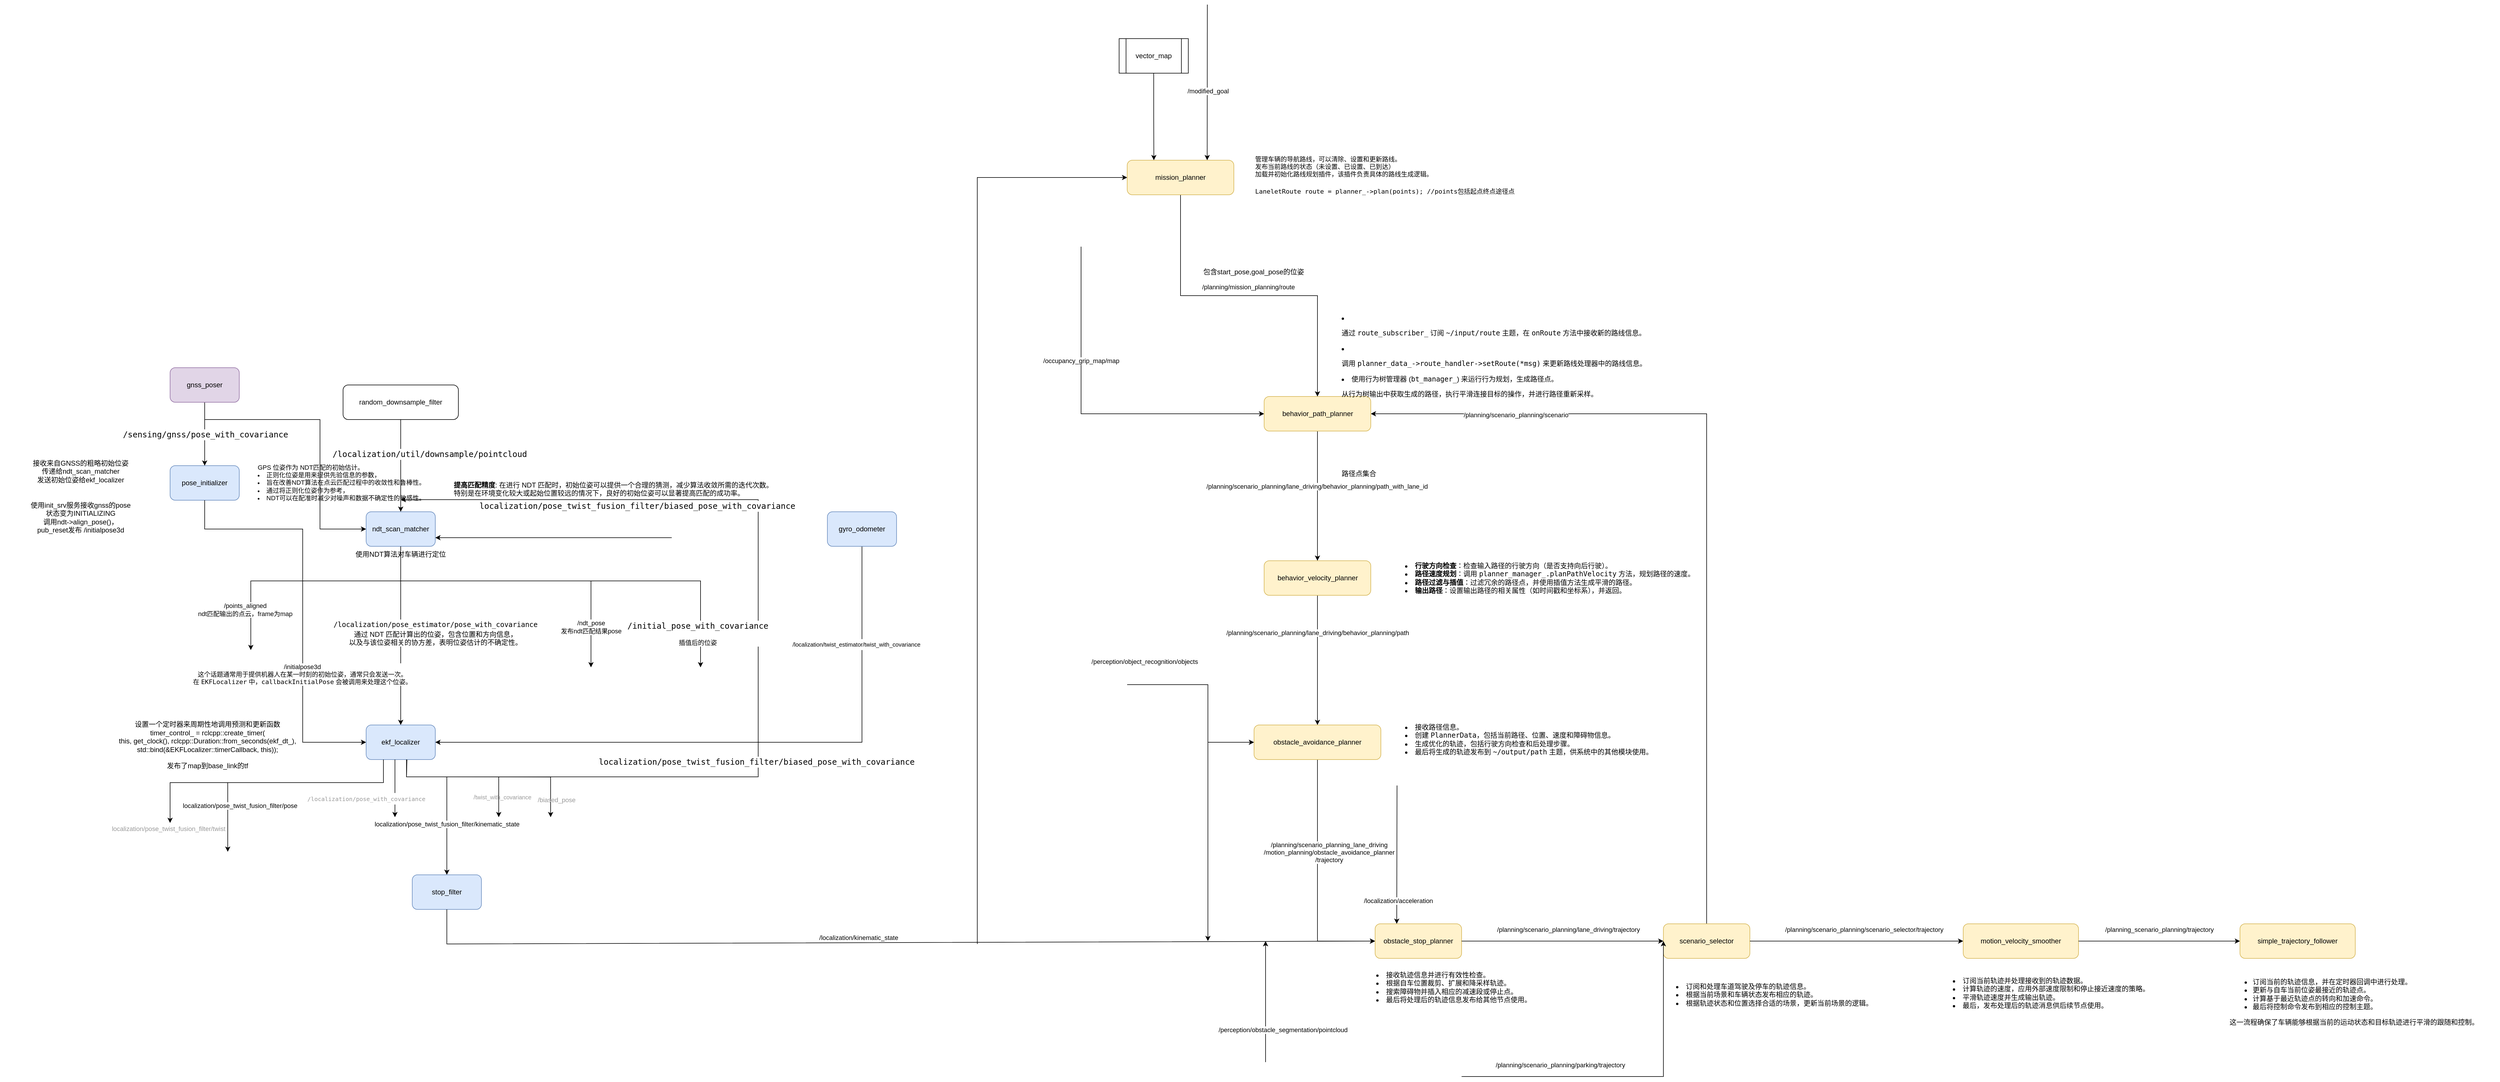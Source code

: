 <mxfile version="24.8.3">
  <diagram name="Page-1" id="jYja321TO4npNnZUXKt9">
    <mxGraphModel dx="1513" dy="1983" grid="1" gridSize="10" guides="1" tooltips="1" connect="1" arrows="1" fold="1" page="1" pageScale="1" pageWidth="850" pageHeight="1100" math="0" shadow="0">
      <root>
        <mxCell id="0" />
        <mxCell id="1" parent="0" />
        <mxCell id="ixGaKLChyozuG7cod_pc-1" value="pose_initializer" style="rounded=1;whiteSpace=wrap;html=1;fillColor=#dae8fc;strokeColor=#6c8ebf;" parent="1" vertex="1">
          <mxGeometry x="360" y="380" width="120" height="60" as="geometry" />
        </mxCell>
        <mxCell id="ixGaKLChyozuG7cod_pc-2" value="接收来自GNSS的粗略初始位姿&lt;div&gt;传递给ndt_scan_matcher&lt;/div&gt;&lt;div&gt;发送初始位姿给ekf_localizer&lt;/div&gt;" style="text;html=1;align=center;verticalAlign=middle;whiteSpace=wrap;rounded=0;" parent="1" vertex="1">
          <mxGeometry x="110" y="347.5" width="190" height="85" as="geometry" />
        </mxCell>
        <mxCell id="ixGaKLChyozuG7cod_pc-3" value="" style="endArrow=classic;html=1;rounded=0;entryX=0.5;entryY=0;entryDx=0;entryDy=0;exitX=0.5;exitY=1;exitDx=0;exitDy=0;" parent="1" source="ixGaKLChyozuG7cod_pc-6" target="ixGaKLChyozuG7cod_pc-1" edge="1">
          <mxGeometry width="50" height="50" relative="1" as="geometry">
            <mxPoint x="420" y="280" as="sourcePoint" />
            <mxPoint x="460" y="460" as="targetPoint" />
          </mxGeometry>
        </mxCell>
        <mxCell id="ixGaKLChyozuG7cod_pc-4" value="/" style="edgeLabel;html=1;align=center;verticalAlign=middle;resizable=0;points=[];" parent="ixGaKLChyozuG7cod_pc-3" vertex="1" connectable="0">
          <mxGeometry x="0.011" y="2" relative="1" as="geometry">
            <mxPoint as="offset" />
          </mxGeometry>
        </mxCell>
        <mxCell id="ixGaKLChyozuG7cod_pc-5" value="&lt;div style=&quot;color: rgb(204, 204, 204); font-family: &amp;quot;Droid Sans Mono&amp;quot;, &amp;quot;monospace&amp;quot;, monospace; font-weight: normal; font-size: 14px; line-height: 19px; white-space: pre;&quot;&gt;&lt;div&gt;&lt;font color=&quot;#000000&quot;&gt;&lt;span style=&quot;background-color: rgb(255, 255, 255);&quot;&gt;/sensing/gnss/pose_with_covariance&lt;/span&gt;&lt;/font&gt;&lt;/div&gt;&lt;/div&gt;" style="edgeLabel;html=1;align=center;verticalAlign=middle;resizable=0;points=[];" parent="ixGaKLChyozuG7cod_pc-3" vertex="1" connectable="0">
          <mxGeometry x="0.011" y="1" relative="1" as="geometry">
            <mxPoint as="offset" />
          </mxGeometry>
        </mxCell>
        <mxCell id="ixGaKLChyozuG7cod_pc-6" value="gnss_poser" style="rounded=1;whiteSpace=wrap;html=1;fillColor=#e1d5e7;strokeColor=#9673a6;" parent="1" vertex="1">
          <mxGeometry x="360" y="210" width="120" height="60" as="geometry" />
        </mxCell>
        <mxCell id="ixGaKLChyozuG7cod_pc-26" style="edgeStyle=orthogonalEdgeStyle;rounded=0;orthogonalLoop=1;jettySize=auto;html=1;exitX=0.5;exitY=1;exitDx=0;exitDy=0;" parent="1" edge="1">
          <mxGeometry relative="1" as="geometry">
            <mxPoint x="1090" y="730" as="targetPoint" />
            <Array as="points">
              <mxPoint x="1090" y="640" />
              <mxPoint x="1090" y="640" />
            </Array>
            <mxPoint x="1090" y="580" as="sourcePoint" />
          </mxGeometry>
        </mxCell>
        <mxCell id="ixGaKLChyozuG7cod_pc-27" value="&lt;div&gt;/ndt_pose&lt;/div&gt;发布ndt匹配结果pose" style="edgeLabel;html=1;align=center;verticalAlign=middle;resizable=0;points=[];fontFamily=Helvetica;fontSize=11;fontColor=default;labelBackgroundColor=default;fillColor=none;gradientColor=none;" parent="ixGaKLChyozuG7cod_pc-26" vertex="1" connectable="0">
          <mxGeometry x="0.278" y="2" relative="1" as="geometry">
            <mxPoint x="-2" y="-16" as="offset" />
          </mxGeometry>
        </mxCell>
        <mxCell id="ixGaKLChyozuG7cod_pc-28" style="edgeStyle=orthogonalEdgeStyle;rounded=0;orthogonalLoop=1;jettySize=auto;html=1;exitX=0.5;exitY=1;exitDx=0;exitDy=0;entryX=0.5;entryY=0;entryDx=0;entryDy=0;" parent="1" source="ixGaKLChyozuG7cod_pc-8" target="qSpFAjaBa0g86qrWprOc-3" edge="1">
          <mxGeometry relative="1" as="geometry">
            <mxPoint x="1080" y="680" as="targetPoint" />
            <Array as="points">
              <mxPoint x="760" y="610" />
              <mxPoint x="760" y="610" />
            </Array>
          </mxGeometry>
        </mxCell>
        <mxCell id="ixGaKLChyozuG7cod_pc-29" value="&lt;div style=&quot;color: rgb(204, 204, 204); font-family: &amp;quot;Droid Sans Mono&amp;quot;, &amp;quot;monospace&amp;quot;, monospace; font-weight: normal; line-height: 19px; white-space: pre; font-size: 12px;&quot;&gt;&lt;div&gt;&lt;font style=&quot;font-size: 12px;&quot; color=&quot;#000000&quot;&gt;/localization/pose_estimator/pose_with_covariance&lt;/font&gt;&lt;/div&gt;&lt;/div&gt;&lt;div style=&quot;font-size: 12px;&quot;&gt;&lt;font style=&quot;font-size: 12px;&quot;&gt;通过 NDT 匹配计算出的位姿，包含位置和方向信息，&lt;/font&gt;&lt;/div&gt;&lt;div style=&quot;font-size: 12px;&quot;&gt;&lt;font style=&quot;font-size: 12px;&quot;&gt;以及与该位姿相关的协方差，表明位姿估计的不确定性。&lt;/font&gt;&lt;/div&gt;" style="edgeLabel;html=1;align=center;verticalAlign=middle;resizable=0;points=[];" parent="ixGaKLChyozuG7cod_pc-28" vertex="1" connectable="0">
          <mxGeometry x="0.595" y="2" relative="1" as="geometry">
            <mxPoint x="58" y="-97" as="offset" />
          </mxGeometry>
        </mxCell>
        <mxCell id="ixGaKLChyozuG7cod_pc-8" value="ndt_scan_matcher" style="rounded=1;whiteSpace=wrap;html=1;fillColor=#dae8fc;strokeColor=#6c8ebf;" parent="1" vertex="1">
          <mxGeometry x="700" y="460" width="120" height="60" as="geometry" />
        </mxCell>
        <mxCell id="ixGaKLChyozuG7cod_pc-11" value="&lt;div&gt;使用init_srv服务接收gnss的pose&lt;/div&gt;&lt;div&gt;状态变为INITIALIZING&lt;/div&gt;&lt;div&gt;调用ndt-&amp;gt;align_pose()，&lt;/div&gt;&lt;div&gt;pub_reset发布 /initialpose3d&lt;/div&gt;" style="text;html=1;align=center;verticalAlign=middle;whiteSpace=wrap;rounded=0;" parent="1" vertex="1">
          <mxGeometry x="65" y="420" width="280" height="100" as="geometry" />
        </mxCell>
        <mxCell id="ixGaKLChyozuG7cod_pc-16" value="" style="endArrow=classic;html=1;rounded=0;" parent="1" edge="1">
          <mxGeometry width="50" height="50" relative="1" as="geometry">
            <mxPoint x="770" y="920" as="sourcePoint" />
            <mxPoint x="760" y="439" as="targetPoint" />
            <Array as="points">
              <mxPoint x="1380" y="920" />
              <mxPoint x="1380" y="439" />
            </Array>
          </mxGeometry>
        </mxCell>
        <mxCell id="ixGaKLChyozuG7cod_pc-17" value="&lt;div style=&quot;font-family: &amp;quot;Droid Sans Mono&amp;quot;, &amp;quot;monospace&amp;quot;, monospace; font-weight: normal; font-size: 14px; line-height: 19px; white-space: pre;&quot;&gt;&lt;div&gt;localization/pose_twist_fusion_filter/biased_pose_with_covariance&lt;/div&gt;&lt;/div&gt;" style="edgeLabel;html=1;align=center;verticalAlign=middle;resizable=0;points=[];" parent="ixGaKLChyozuG7cod_pc-16" vertex="1" connectable="0">
          <mxGeometry x="-0.325" y="3" relative="1" as="geometry">
            <mxPoint x="29" y="-23" as="offset" />
          </mxGeometry>
        </mxCell>
        <mxCell id="ixGaKLChyozuG7cod_pc-19" value="" style="edgeStyle=orthogonalEdgeStyle;rounded=0;orthogonalLoop=1;jettySize=auto;html=1;" parent="1" source="ixGaKLChyozuG7cod_pc-18" target="ixGaKLChyozuG7cod_pc-8" edge="1">
          <mxGeometry relative="1" as="geometry" />
        </mxCell>
        <mxCell id="ixGaKLChyozuG7cod_pc-20" value="&lt;div style=&quot;color: rgb(204, 204, 204); font-family: &amp;quot;Droid Sans Mono&amp;quot;, &amp;quot;monospace&amp;quot;, monospace; font-weight: normal; font-size: 14px; line-height: 19px; white-space: pre;&quot;&gt;&lt;div&gt;&lt;font color=&quot;#000000&quot;&gt;/localization/util/downsample/pointcloud&lt;/font&gt;&lt;/div&gt;&lt;/div&gt;" style="edgeLabel;html=1;align=center;verticalAlign=middle;resizable=0;points=[];" parent="ixGaKLChyozuG7cod_pc-19" vertex="1" connectable="0">
          <mxGeometry x="-0.015" y="2" relative="1" as="geometry">
            <mxPoint x="48" y="-19" as="offset" />
          </mxGeometry>
        </mxCell>
        <mxCell id="ixGaKLChyozuG7cod_pc-18" value="&lt;div&gt;random_downsample_filter&lt;/div&gt;" style="rounded=1;whiteSpace=wrap;html=1;" parent="1" vertex="1">
          <mxGeometry x="660" y="240" width="200" height="60" as="geometry" />
        </mxCell>
        <mxCell id="ixGaKLChyozuG7cod_pc-21" value="" style="endArrow=classic;html=1;rounded=0;entryX=1;entryY=0.75;entryDx=0;entryDy=0;" parent="1" target="ixGaKLChyozuG7cod_pc-8" edge="1">
          <mxGeometry width="50" height="50" relative="1" as="geometry">
            <mxPoint x="1230" y="505" as="sourcePoint" />
            <mxPoint x="970" y="490" as="targetPoint" />
            <Array as="points">
              <mxPoint x="1030" y="505" />
            </Array>
          </mxGeometry>
        </mxCell>
        <mxCell id="ixGaKLChyozuG7cod_pc-24" value="" style="endArrow=classic;html=1;rounded=0;exitX=0.5;exitY=1;exitDx=0;exitDy=0;" parent="1" source="ixGaKLChyozuG7cod_pc-8" edge="1">
          <mxGeometry width="50" height="50" relative="1" as="geometry">
            <mxPoint x="760" y="550" as="sourcePoint" />
            <mxPoint x="500" y="700" as="targetPoint" />
            <Array as="points">
              <mxPoint x="760" y="580" />
              <mxPoint x="500" y="580" />
            </Array>
          </mxGeometry>
        </mxCell>
        <mxCell id="ixGaKLChyozuG7cod_pc-25" value="&lt;div&gt;/points_aligned&lt;/div&gt;ndt匹配输出的点云，frame为map" style="edgeLabel;html=1;align=center;verticalAlign=middle;resizable=0;points=[];" parent="ixGaKLChyozuG7cod_pc-24" vertex="1" connectable="0">
          <mxGeometry x="-0.034" y="2" relative="1" as="geometry">
            <mxPoint x="-118" y="48" as="offset" />
          </mxGeometry>
        </mxCell>
        <mxCell id="ixGaKLChyozuG7cod_pc-33" style="edgeStyle=orthogonalEdgeStyle;rounded=0;orthogonalLoop=1;jettySize=auto;html=1;exitX=0.5;exitY=1;exitDx=0;exitDy=0;" parent="1" edge="1">
          <mxGeometry relative="1" as="geometry">
            <mxPoint x="1280" y="730" as="targetPoint" />
            <mxPoint x="760" y="550" as="sourcePoint" />
            <Array as="points">
              <mxPoint x="760" y="580" />
              <mxPoint x="1280" y="580" />
              <mxPoint x="1280" y="720" />
            </Array>
          </mxGeometry>
        </mxCell>
        <mxCell id="ixGaKLChyozuG7cod_pc-34" value="&lt;div style=&quot;color: rgb(204, 204, 204); font-family: &amp;quot;Droid Sans Mono&amp;quot;, &amp;quot;monospace&amp;quot;, monospace; font-weight: normal; font-size: 14px; line-height: 19px; white-space: pre;&quot;&gt;&lt;div&gt;&lt;font color=&quot;#000000&quot;&gt;/initial_pose_with_covariance&lt;/font&gt;&lt;/div&gt;&lt;/div&gt;&lt;div&gt;&lt;br&gt;&lt;/div&gt;&lt;div&gt;插值后的位姿&lt;br&gt;&lt;/div&gt;" style="edgeLabel;html=1;align=center;verticalAlign=middle;resizable=0;points=[];" parent="ixGaKLChyozuG7cod_pc-33" vertex="1" connectable="0">
          <mxGeometry x="0.595" y="2" relative="1" as="geometry">
            <mxPoint x="-7" y="82" as="offset" />
          </mxGeometry>
        </mxCell>
        <mxCell id="qSpFAjaBa0g86qrWprOc-3" value="ekf_localizer" style="rounded=1;whiteSpace=wrap;html=1;fillColor=#dae8fc;strokeColor=#6c8ebf;" parent="1" vertex="1">
          <mxGeometry x="700" y="830" width="120" height="60" as="geometry" />
        </mxCell>
        <mxCell id="qSpFAjaBa0g86qrWprOc-4" value="" style="endArrow=classic;html=1;rounded=0;exitX=0.5;exitY=1;exitDx=0;exitDy=0;entryX=0;entryY=0.5;entryDx=0;entryDy=0;" parent="1" source="ixGaKLChyozuG7cod_pc-1" target="qSpFAjaBa0g86qrWprOc-3" edge="1">
          <mxGeometry width="50" height="50" relative="1" as="geometry">
            <mxPoint x="880" y="630" as="sourcePoint" />
            <mxPoint x="930" y="580" as="targetPoint" />
            <Array as="points">
              <mxPoint x="420" y="490" />
              <mxPoint x="590" y="490" />
              <mxPoint x="590" y="860" />
            </Array>
          </mxGeometry>
        </mxCell>
        <mxCell id="qSpFAjaBa0g86qrWprOc-5" value="&lt;div&gt;/initialpose3d&lt;/div&gt;&lt;div&gt;这个话题通常用于提供机器人在某一时刻的初始位姿，通常只会发送一次。&lt;/div&gt;&lt;div&gt;在 &lt;code&gt;EKFLocalizer&lt;/code&gt; 中，&lt;code&gt;callbackInitialPose&lt;/code&gt; 会被调用来处理这个位姿。&lt;/div&gt;" style="edgeLabel;html=1;align=center;verticalAlign=middle;resizable=0;points=[];" parent="qSpFAjaBa0g86qrWprOc-4" vertex="1" connectable="0">
          <mxGeometry x="0.349" y="-1" relative="1" as="geometry">
            <mxPoint as="offset" />
          </mxGeometry>
        </mxCell>
        <mxCell id="qSpFAjaBa0g86qrWprOc-8" value="" style="endArrow=classic;html=1;rounded=0;entryX=1;entryY=0.5;entryDx=0;entryDy=0;exitX=0.5;exitY=1;exitDx=0;exitDy=0;" parent="1" source="qSpFAjaBa0g86qrWprOc-10" target="qSpFAjaBa0g86qrWprOc-3" edge="1">
          <mxGeometry width="50" height="50" relative="1" as="geometry">
            <mxPoint x="1110" y="860" as="sourcePoint" />
            <mxPoint x="1120" y="720" as="targetPoint" />
            <Array as="points">
              <mxPoint x="1560" y="860" />
            </Array>
          </mxGeometry>
        </mxCell>
        <mxCell id="qSpFAjaBa0g86qrWprOc-9" value="&lt;div style=&quot;color: rgb(204, 204, 204); font-weight: normal; font-size: 10px; line-height: 19px; white-space: pre;&quot;&gt;&lt;div style=&quot;font-size: 10px;&quot;&gt;&lt;font color=&quot;#000000&quot; face=&quot;Helvetica&quot; style=&quot;font-size: 10px;&quot;&gt;&lt;span style=&quot;background-color: rgb(255, 255, 255); font-size: 10px;&quot;&gt;/localization/twist_estimator/twist_with_covariance&lt;/span&gt;&lt;/font&gt;&lt;/div&gt;&lt;/div&gt;" style="edgeLabel;html=1;align=center;verticalAlign=middle;resizable=0;points=[];fontSize=10;" parent="qSpFAjaBa0g86qrWprOc-8" vertex="1" connectable="0">
          <mxGeometry x="-0.224" y="1" relative="1" as="geometry">
            <mxPoint x="69" y="-171" as="offset" />
          </mxGeometry>
        </mxCell>
        <mxCell id="qSpFAjaBa0g86qrWprOc-10" value="gyro_odometer" style="rounded=1;whiteSpace=wrap;html=1;fillColor=#dae8fc;strokeColor=#6c8ebf;" parent="1" vertex="1">
          <mxGeometry x="1500" y="460" width="120" height="60" as="geometry" />
        </mxCell>
        <mxCell id="qSpFAjaBa0g86qrWprOc-12" value="&lt;div&gt;设置一个定时器来周期性地调用预测和更新函数&lt;/div&gt;&lt;div&gt;timer_control_ = rclcpp::&lt;span class=&quot;hljs-built_in&quot;&gt;create_timer&lt;/span&gt;(&lt;/div&gt;    &lt;span class=&quot;hljs-keyword&quot;&gt;this&lt;/span&gt;, &lt;span class=&quot;hljs-built_in&quot;&gt;get_clock&lt;/span&gt;(), rclcpp::Duration::&lt;span class=&quot;hljs-built_in&quot;&gt;from_seconds&lt;/span&gt;(ekf_dt_),&lt;br&gt;&lt;div&gt;    std::&lt;span class=&quot;hljs-built_in&quot;&gt;bind&lt;/span&gt;(&amp;amp;EKFLocalizer::timerCallback, &lt;span class=&quot;hljs-keyword&quot;&gt;this&lt;/span&gt;));&lt;/div&gt;&lt;div&gt;&lt;br&gt;&lt;/div&gt;&lt;div&gt;发布了map到base_link的tf&lt;br&gt;&lt;/div&gt;" style="text;html=1;align=center;verticalAlign=middle;whiteSpace=wrap;rounded=0;" parent="1" vertex="1">
          <mxGeometry x="180" y="760" width="490" height="210" as="geometry" />
        </mxCell>
        <mxCell id="qSpFAjaBa0g86qrWprOc-13" value="" style="endArrow=classic;html=1;rounded=0;exitX=0.25;exitY=1;exitDx=0;exitDy=0;" parent="1" source="qSpFAjaBa0g86qrWprOc-3" edge="1">
          <mxGeometry width="50" height="50" relative="1" as="geometry">
            <mxPoint x="650" y="890" as="sourcePoint" />
            <mxPoint x="460" y="1050" as="targetPoint" />
            <Array as="points">
              <mxPoint x="730" y="930" />
              <mxPoint x="650" y="930" />
              <mxPoint x="460" y="930" />
            </Array>
          </mxGeometry>
        </mxCell>
        <mxCell id="qSpFAjaBa0g86qrWprOc-14" value="localization/pose_twist_fusion_filter/pose" style="edgeLabel;html=1;align=center;verticalAlign=middle;resizable=0;points=[];" parent="qSpFAjaBa0g86qrWprOc-13" vertex="1" connectable="0">
          <mxGeometry x="0.096" y="2" relative="1" as="geometry">
            <mxPoint x="-54" y="38" as="offset" />
          </mxGeometry>
        </mxCell>
        <mxCell id="qSpFAjaBa0g86qrWprOc-15" value="" style="endArrow=classic;html=1;rounded=0;exitX=0.25;exitY=1;exitDx=0;exitDy=0;" parent="1" edge="1">
          <mxGeometry width="50" height="50" relative="1" as="geometry">
            <mxPoint x="750" y="890" as="sourcePoint" />
            <mxPoint x="750" y="990" as="targetPoint" />
          </mxGeometry>
        </mxCell>
        <mxCell id="qSpFAjaBa0g86qrWprOc-16" value="&lt;div style=&quot;font-family: &amp;quot;Droid Sans Mono&amp;quot;, &amp;quot;monospace&amp;quot;, monospace; font-weight: normal; line-height: 19px; white-space: pre; font-size: 13px;&quot;&gt;&lt;div&gt;&lt;font color=&quot;#999999&quot; style=&quot;font-size: 10px;&quot;&gt;/localization/pose_with_covariance&lt;/font&gt;&lt;/div&gt;&lt;/div&gt;" style="edgeLabel;html=1;align=center;verticalAlign=middle;resizable=0;points=[];" parent="qSpFAjaBa0g86qrWprOc-15" vertex="1" connectable="0">
          <mxGeometry x="0.096" y="2" relative="1" as="geometry">
            <mxPoint x="-52" y="12" as="offset" />
          </mxGeometry>
        </mxCell>
        <mxCell id="qSpFAjaBa0g86qrWprOc-17" value="" style="endArrow=classic;html=1;rounded=0;exitX=0.59;exitY=1.004;exitDx=0;exitDy=0;exitPerimeter=0;entryX=0.5;entryY=0;entryDx=0;entryDy=0;" parent="1" source="qSpFAjaBa0g86qrWprOc-3" target="qSpFAjaBa0g86qrWprOc-32" edge="1">
          <mxGeometry width="50" height="50" relative="1" as="geometry">
            <mxPoint x="770" y="890" as="sourcePoint" />
            <mxPoint x="840" y="1050" as="targetPoint" />
            <Array as="points">
              <mxPoint x="770" y="920" />
              <mxPoint x="840" y="920" />
            </Array>
          </mxGeometry>
        </mxCell>
        <mxCell id="qSpFAjaBa0g86qrWprOc-18" value="localization/pose_twist_fusion_filter/kinematic_state" style="edgeLabel;html=1;align=center;verticalAlign=middle;resizable=0;points=[];" parent="qSpFAjaBa0g86qrWprOc-17" vertex="1" connectable="0">
          <mxGeometry x="0.096" y="2" relative="1" as="geometry">
            <mxPoint x="-2" y="34" as="offset" />
          </mxGeometry>
        </mxCell>
        <mxCell id="qSpFAjaBa0g86qrWprOc-19" value="" style="endArrow=classic;html=1;rounded=0;exitX=0.25;exitY=1;exitDx=0;exitDy=0;" parent="1" source="qSpFAjaBa0g86qrWprOc-3" edge="1">
          <mxGeometry width="50" height="50" relative="1" as="geometry">
            <mxPoint x="630" y="890" as="sourcePoint" />
            <mxPoint x="360" y="1000" as="targetPoint" />
            <Array as="points">
              <mxPoint x="730" y="930" />
              <mxPoint x="630" y="930" />
              <mxPoint x="550" y="930" />
              <mxPoint x="360" y="930" />
            </Array>
          </mxGeometry>
        </mxCell>
        <mxCell id="qSpFAjaBa0g86qrWprOc-20" value="&lt;font color=&quot;#999999&quot;&gt;localization/pose_twist_fusion_filter/twist&lt;/font&gt;" style="edgeLabel;html=1;align=center;verticalAlign=middle;resizable=0;points=[];" parent="qSpFAjaBa0g86qrWprOc-19" vertex="1" connectable="0">
          <mxGeometry x="0.096" y="2" relative="1" as="geometry">
            <mxPoint x="-150" y="78" as="offset" />
          </mxGeometry>
        </mxCell>
        <mxCell id="qSpFAjaBa0g86qrWprOc-21" value="" style="endArrow=classic;html=1;rounded=0;exitX=0.585;exitY=0.999;exitDx=0;exitDy=0;exitPerimeter=0;" parent="1" source="qSpFAjaBa0g86qrWprOc-3" edge="1">
          <mxGeometry width="50" height="50" relative="1" as="geometry">
            <mxPoint x="770" y="890" as="sourcePoint" />
            <mxPoint x="930" y="990" as="targetPoint" />
            <Array as="points">
              <mxPoint x="770" y="920" />
              <mxPoint x="930" y="920" />
            </Array>
          </mxGeometry>
        </mxCell>
        <mxCell id="qSpFAjaBa0g86qrWprOc-22" value="&lt;font color=&quot;#999999&quot;&gt;/&lt;font style=&quot;white-space: pre;&quot; size=&quot;1&quot;&gt;&lt;span style=&quot;&quot;&gt;twist_with_covariance&lt;/span&gt;&lt;/font&gt;&lt;/font&gt;" style="edgeLabel;html=1;align=center;verticalAlign=middle;resizable=0;points=[];labelBackgroundColor=none;" parent="qSpFAjaBa0g86qrWprOc-21" vertex="1" connectable="0">
          <mxGeometry x="0.435" y="1" relative="1" as="geometry">
            <mxPoint x="9" y="36" as="offset" />
          </mxGeometry>
        </mxCell>
        <mxCell id="qSpFAjaBa0g86qrWprOc-25" value="" style="endArrow=classic;html=1;rounded=0;exitX=0.585;exitY=1.002;exitDx=0;exitDy=0;exitPerimeter=0;" parent="1" source="qSpFAjaBa0g86qrWprOc-3" edge="1">
          <mxGeometry width="50" height="50" relative="1" as="geometry">
            <mxPoint x="770.8" y="886.72" as="sourcePoint" />
            <mxPoint x="1020" y="990" as="targetPoint" />
            <Array as="points">
              <mxPoint x="770" y="920" />
              <mxPoint x="1020" y="920.2" />
            </Array>
          </mxGeometry>
        </mxCell>
        <mxCell id="qSpFAjaBa0g86qrWprOc-26" value="&lt;font&gt;/biased_pose&lt;/font&gt;" style="edgeLabel;html=1;align=center;verticalAlign=middle;resizable=0;points=[];labelBackgroundColor=none;fontColor=#999999;" parent="qSpFAjaBa0g86qrWprOc-25" vertex="1" connectable="0">
          <mxGeometry x="0.435" y="1" relative="1" as="geometry">
            <mxPoint x="39" y="41" as="offset" />
          </mxGeometry>
        </mxCell>
        <mxCell id="qSpFAjaBa0g86qrWprOc-30" value="&lt;div style=&quot;font-family: &amp;quot;Droid Sans Mono&amp;quot;, &amp;quot;monospace&amp;quot;, monospace; font-weight: normal; font-size: 14px; line-height: 19px; white-space: pre;&quot;&gt;&lt;div&gt;localization/pose_twist_fusion_filter/biased_pose_with_covariance&lt;/div&gt;&lt;/div&gt;" style="edgeLabel;html=1;align=center;verticalAlign=middle;resizable=0;points=[];" parent="1" vertex="1" connectable="0">
          <mxGeometry x="1170.005" y="450" as="geometry" />
        </mxCell>
        <mxCell id="qSpFAjaBa0g86qrWprOc-32" value="stop_filter" style="rounded=1;whiteSpace=wrap;html=1;fillColor=#dae8fc;strokeColor=#6c8ebf;" parent="1" vertex="1">
          <mxGeometry x="780" y="1090" width="120" height="60" as="geometry" />
        </mxCell>
        <mxCell id="qSpFAjaBa0g86qrWprOc-33" value="" style="endArrow=classic;html=1;rounded=0;exitX=0.5;exitY=1;exitDx=0;exitDy=0;entryX=0;entryY=0.5;entryDx=0;entryDy=0;" parent="1" source="qSpFAjaBa0g86qrWprOc-32" target="qSpFAjaBa0g86qrWprOc-35" edge="1">
          <mxGeometry width="50" height="50" relative="1" as="geometry">
            <mxPoint x="1000" y="1180" as="sourcePoint" />
            <mxPoint x="840" y="1260" as="targetPoint" />
            <Array as="points">
              <mxPoint x="840" y="1210" />
            </Array>
          </mxGeometry>
        </mxCell>
        <mxCell id="qSpFAjaBa0g86qrWprOc-34" value="/localization/kinematic_state" style="edgeLabel;html=1;align=center;verticalAlign=middle;resizable=0;points=[];" parent="qSpFAjaBa0g86qrWprOc-33" vertex="1" connectable="0">
          <mxGeometry x="-0.291" y="1" relative="1" as="geometry">
            <mxPoint x="182" y="-9" as="offset" />
          </mxGeometry>
        </mxCell>
        <mxCell id="qSpFAjaBa0g86qrWprOc-35" value="obstacle_stop_planner" style="rounded=1;whiteSpace=wrap;html=1;fillColor=#fff2cc;strokeColor=#d6b656;" parent="1" vertex="1">
          <mxGeometry x="2450" y="1175" width="150" height="60" as="geometry" />
        </mxCell>
        <mxCell id="qSpFAjaBa0g86qrWprOc-36" value="" style="endArrow=classic;html=1;rounded=0;exitX=1;exitY=0.5;exitDx=0;exitDy=0;entryX=0;entryY=0.5;entryDx=0;entryDy=0;" parent="1" source="qSpFAjaBa0g86qrWprOc-35" target="qSpFAjaBa0g86qrWprOc-50" edge="1">
          <mxGeometry width="50" height="50" relative="1" as="geometry">
            <mxPoint x="2260" y="1105" as="sourcePoint" />
            <mxPoint x="2880" y="1205" as="targetPoint" />
          </mxGeometry>
        </mxCell>
        <mxCell id="qSpFAjaBa0g86qrWprOc-37" value="/planning/scenario_planning/lane_driving/trajectory" style="edgeLabel;html=1;align=center;verticalAlign=middle;resizable=0;points=[];" parent="qSpFAjaBa0g86qrWprOc-36" vertex="1" connectable="0">
          <mxGeometry x="-0.076" relative="1" as="geometry">
            <mxPoint x="23" y="-20" as="offset" />
          </mxGeometry>
        </mxCell>
        <mxCell id="qSpFAjaBa0g86qrWprOc-41" value="" style="endArrow=classic;html=1;rounded=0;" parent="1" edge="1">
          <mxGeometry width="50" height="50" relative="1" as="geometry">
            <mxPoint x="2160" y="855" as="sourcePoint" />
            <mxPoint x="2160" y="1205" as="targetPoint" />
            <Array as="points">
              <mxPoint x="2160" y="1205" />
            </Array>
          </mxGeometry>
        </mxCell>
        <mxCell id="qSpFAjaBa0g86qrWprOc-43" value="" style="endArrow=classic;html=1;rounded=0;entryX=0;entryY=0.5;entryDx=0;entryDy=0;exitX=0.5;exitY=1;exitDx=0;exitDy=0;" parent="1" source="qSpFAjaBa0g86qrWprOc-61" target="qSpFAjaBa0g86qrWprOc-35" edge="1">
          <mxGeometry width="50" height="50" relative="1" as="geometry">
            <mxPoint x="2350" y="935" as="sourcePoint" />
            <mxPoint x="2310" y="1055" as="targetPoint" />
            <Array as="points">
              <mxPoint x="2350" y="1205" />
            </Array>
          </mxGeometry>
        </mxCell>
        <mxCell id="qSpFAjaBa0g86qrWprOc-44" value="&lt;div&gt;/planning/scenario_planning_lane_driving&lt;/div&gt;&lt;div&gt;/motion_planning/obstacle_avoidance_planner&lt;/div&gt;&lt;div&gt;/trajectory&lt;/div&gt;" style="edgeLabel;html=1;align=center;verticalAlign=middle;resizable=0;points=[];" parent="qSpFAjaBa0g86qrWprOc-43" vertex="1" connectable="0">
          <mxGeometry x="-0.529" y="1" relative="1" as="geometry">
            <mxPoint x="19" y="63" as="offset" />
          </mxGeometry>
        </mxCell>
        <mxCell id="qSpFAjaBa0g86qrWprOc-45" value="" style="endArrow=classic;html=1;rounded=0;entryX=0.25;entryY=0;entryDx=0;entryDy=0;" parent="1" target="qSpFAjaBa0g86qrWprOc-35" edge="1">
          <mxGeometry width="50" height="50" relative="1" as="geometry">
            <mxPoint x="2488" y="935" as="sourcePoint" />
            <mxPoint x="2410" y="875" as="targetPoint" />
          </mxGeometry>
        </mxCell>
        <mxCell id="qSpFAjaBa0g86qrWprOc-46" value="/localization/acceleration" style="edgeLabel;html=1;align=center;verticalAlign=middle;resizable=0;points=[];" parent="qSpFAjaBa0g86qrWprOc-45" vertex="1" connectable="0">
          <mxGeometry x="-0.51" y="2" relative="1" as="geometry">
            <mxPoint y="141" as="offset" />
          </mxGeometry>
        </mxCell>
        <mxCell id="qSpFAjaBa0g86qrWprOc-78" style="edgeStyle=orthogonalEdgeStyle;rounded=0;orthogonalLoop=1;jettySize=auto;html=1;exitX=0.5;exitY=0;exitDx=0;exitDy=0;entryX=1;entryY=0.5;entryDx=0;entryDy=0;" parent="1" source="qSpFAjaBa0g86qrWprOc-50" target="qSpFAjaBa0g86qrWprOc-71" edge="1">
          <mxGeometry relative="1" as="geometry">
            <mxPoint x="2990" y="300" as="targetPoint" />
          </mxGeometry>
        </mxCell>
        <mxCell id="qSpFAjaBa0g86qrWprOc-79" value="/planning/scenario_planning/scenario" style="edgeLabel;html=1;align=center;verticalAlign=middle;resizable=0;points=[];" parent="qSpFAjaBa0g86qrWprOc-78" vertex="1" connectable="0">
          <mxGeometry x="0.657" y="2" relative="1" as="geometry">
            <mxPoint as="offset" />
          </mxGeometry>
        </mxCell>
        <mxCell id="qSpFAjaBa0g86qrWprOc-50" value="scenario_selector" style="rounded=1;whiteSpace=wrap;html=1;fillColor=#fff2cc;strokeColor=#d6b656;" parent="1" vertex="1">
          <mxGeometry x="2950" y="1175" width="150" height="60" as="geometry" />
        </mxCell>
        <mxCell id="qSpFAjaBa0g86qrWprOc-51" value="" style="endArrow=classic;html=1;rounded=0;exitX=1;exitY=0.5;exitDx=0;exitDy=0;entryX=0;entryY=0.5;entryDx=0;entryDy=0;" parent="1" source="qSpFAjaBa0g86qrWprOc-50" target="qSpFAjaBa0g86qrWprOc-52" edge="1">
          <mxGeometry width="50" height="50" relative="1" as="geometry">
            <mxPoint x="2870" y="1195" as="sourcePoint" />
            <mxPoint x="3360" y="1205" as="targetPoint" />
          </mxGeometry>
        </mxCell>
        <mxCell id="qSpFAjaBa0g86qrWprOc-53" value="/planning/scenario_planning/scenario_selector/trajectory" style="edgeLabel;html=1;align=center;verticalAlign=middle;resizable=0;points=[];" parent="qSpFAjaBa0g86qrWprOc-51" vertex="1" connectable="0">
          <mxGeometry x="0.069" y="1" relative="1" as="geometry">
            <mxPoint y="-19" as="offset" />
          </mxGeometry>
        </mxCell>
        <mxCell id="qSpFAjaBa0g86qrWprOc-52" value="motion_velocity_smoother" style="rounded=1;whiteSpace=wrap;html=1;fillColor=#fff2cc;strokeColor=#d6b656;" parent="1" vertex="1">
          <mxGeometry x="3470" y="1175" width="200" height="60" as="geometry" />
        </mxCell>
        <mxCell id="qSpFAjaBa0g86qrWprOc-54" value="" style="endArrow=classic;html=1;rounded=0;exitX=1;exitY=0.5;exitDx=0;exitDy=0;entryX=0;entryY=0.5;entryDx=0;entryDy=0;" parent="1" source="qSpFAjaBa0g86qrWprOc-52" target="qSpFAjaBa0g86qrWprOc-55" edge="1">
          <mxGeometry width="50" height="50" relative="1" as="geometry">
            <mxPoint x="3480" y="1125" as="sourcePoint" />
            <mxPoint x="3830" y="1205" as="targetPoint" />
          </mxGeometry>
        </mxCell>
        <mxCell id="qSpFAjaBa0g86qrWprOc-56" value="/planning_scenario_planning/trajectory" style="edgeLabel;html=1;align=center;verticalAlign=middle;resizable=0;points=[];" parent="qSpFAjaBa0g86qrWprOc-54" vertex="1" connectable="0">
          <mxGeometry x="0.158" relative="1" as="geometry">
            <mxPoint x="-22" y="-20" as="offset" />
          </mxGeometry>
        </mxCell>
        <mxCell id="qSpFAjaBa0g86qrWprOc-55" value="simple_trajectory_follower" style="rounded=1;whiteSpace=wrap;html=1;fillColor=#fff2cc;strokeColor=#d6b656;" parent="1" vertex="1">
          <mxGeometry x="3950" y="1175" width="200" height="60" as="geometry" />
        </mxCell>
        <mxCell id="qSpFAjaBa0g86qrWprOc-60" value="&lt;div&gt;使用NDT算法对车辆进行定位&lt;/div&gt;" style="text;whiteSpace=wrap;html=1;align=center;" parent="1" vertex="1">
          <mxGeometry x="640" y="520" width="240" height="20" as="geometry" />
        </mxCell>
        <mxCell id="qSpFAjaBa0g86qrWprOc-61" value="obstacle_avoidance_planner" style="rounded=1;whiteSpace=wrap;html=1;fillColor=#fff2cc;strokeColor=#d6b656;" parent="1" vertex="1">
          <mxGeometry x="2240" y="830" width="220" height="60" as="geometry" />
        </mxCell>
        <mxCell id="qSpFAjaBa0g86qrWprOc-62" value="" style="endArrow=classic;html=1;rounded=0;entryX=0;entryY=0.5;entryDx=0;entryDy=0;" parent="1" target="qSpFAjaBa0g86qrWprOc-61" edge="1">
          <mxGeometry width="50" height="50" relative="1" as="geometry">
            <mxPoint x="2020" y="760" as="sourcePoint" />
            <mxPoint x="2250" y="1045" as="targetPoint" />
            <Array as="points">
              <mxPoint x="2160" y="760" />
              <mxPoint x="2160" y="860" />
            </Array>
          </mxGeometry>
        </mxCell>
        <mxCell id="qSpFAjaBa0g86qrWprOc-64" value="" style="endArrow=classic;html=1;rounded=0;" parent="1" edge="1">
          <mxGeometry width="50" height="50" relative="1" as="geometry">
            <mxPoint x="2260" y="1415" as="sourcePoint" />
            <mxPoint x="2260" y="1205" as="targetPoint" />
          </mxGeometry>
        </mxCell>
        <mxCell id="qSpFAjaBa0g86qrWprOc-65" value="/perception/obstacle_segmentation/pointcloud" style="edgeLabel;html=1;align=center;verticalAlign=middle;resizable=0;points=[];" parent="qSpFAjaBa0g86qrWprOc-64" vertex="1" connectable="0">
          <mxGeometry x="-0.463" relative="1" as="geometry">
            <mxPoint x="30" as="offset" />
          </mxGeometry>
        </mxCell>
        <mxCell id="qSpFAjaBa0g86qrWprOc-67" value="/perception/object_recognition/objects" style="edgeLabel;html=1;align=center;verticalAlign=middle;resizable=0;points=[];" parent="1" vertex="1" connectable="0">
          <mxGeometry x="2050" y="720" as="geometry" />
        </mxCell>
        <mxCell id="qSpFAjaBa0g86qrWprOc-69" style="edgeStyle=orthogonalEdgeStyle;rounded=0;orthogonalLoop=1;jettySize=auto;html=1;exitX=0.5;exitY=1;exitDx=0;exitDy=0;" parent="1" source="qSpFAjaBa0g86qrWprOc-68" target="qSpFAjaBa0g86qrWprOc-61" edge="1">
          <mxGeometry relative="1" as="geometry" />
        </mxCell>
        <mxCell id="qSpFAjaBa0g86qrWprOc-70" value="/planning/scenario_planning/lane_driving/behavior_planning/path" style="edgeLabel;html=1;align=center;verticalAlign=middle;resizable=0;points=[];" parent="qSpFAjaBa0g86qrWprOc-69" vertex="1" connectable="0">
          <mxGeometry x="-0.645" y="-1" relative="1" as="geometry">
            <mxPoint x="1" y="25" as="offset" />
          </mxGeometry>
        </mxCell>
        <mxCell id="qSpFAjaBa0g86qrWprOc-68" value="behavior_velocity_planner" style="rounded=1;whiteSpace=wrap;html=1;fillColor=#fff2cc;strokeColor=#d6b656;" parent="1" vertex="1">
          <mxGeometry x="2257.5" y="545" width="185" height="60" as="geometry" />
        </mxCell>
        <mxCell id="qSpFAjaBa0g86qrWprOc-72" style="edgeStyle=orthogonalEdgeStyle;rounded=0;orthogonalLoop=1;jettySize=auto;html=1;exitX=0.5;exitY=1;exitDx=0;exitDy=0;" parent="1" source="qSpFAjaBa0g86qrWprOc-71" target="qSpFAjaBa0g86qrWprOc-68" edge="1">
          <mxGeometry relative="1" as="geometry" />
        </mxCell>
        <mxCell id="qSpFAjaBa0g86qrWprOc-73" value="/planning/scenario_planning/lane_driving/behavior_planning/path_with_lane_id" style="edgeLabel;html=1;align=center;verticalAlign=middle;resizable=0;points=[];" parent="qSpFAjaBa0g86qrWprOc-72" vertex="1" connectable="0">
          <mxGeometry x="-0.146" y="-1" relative="1" as="geometry">
            <mxPoint as="offset" />
          </mxGeometry>
        </mxCell>
        <mxCell id="qSpFAjaBa0g86qrWprOc-71" value="behavior_path_planner" style="rounded=1;whiteSpace=wrap;html=1;fillColor=#fff2cc;strokeColor=#d6b656;fontStyle=0" parent="1" vertex="1">
          <mxGeometry x="2257.5" y="260" width="185" height="60" as="geometry" />
        </mxCell>
        <mxCell id="qSpFAjaBa0g86qrWprOc-75" style="edgeStyle=orthogonalEdgeStyle;rounded=0;orthogonalLoop=1;jettySize=auto;html=1;entryX=0;entryY=0.5;entryDx=0;entryDy=0;" parent="1" target="qSpFAjaBa0g86qrWprOc-71" edge="1">
          <mxGeometry relative="1" as="geometry">
            <mxPoint x="1940" as="sourcePoint" />
            <mxPoint x="2170" y="280" as="targetPoint" />
            <Array as="points">
              <mxPoint x="1940" />
              <mxPoint x="1940" y="290" />
            </Array>
          </mxGeometry>
        </mxCell>
        <mxCell id="qSpFAjaBa0g86qrWprOc-76" value="/occupancy_grip_map/map" style="edgeLabel;html=1;align=center;verticalAlign=middle;resizable=0;points=[];" parent="qSpFAjaBa0g86qrWprOc-75" vertex="1" connectable="0">
          <mxGeometry x="-0.048" relative="1" as="geometry">
            <mxPoint y="-91" as="offset" />
          </mxGeometry>
        </mxCell>
        <mxCell id="qSpFAjaBa0g86qrWprOc-81" style="edgeStyle=orthogonalEdgeStyle;rounded=0;orthogonalLoop=1;jettySize=auto;html=1;exitX=0.5;exitY=1;exitDx=0;exitDy=0;entryX=0.5;entryY=0;entryDx=0;entryDy=0;" parent="1" source="qSpFAjaBa0g86qrWprOc-80" target="qSpFAjaBa0g86qrWprOc-71" edge="1">
          <mxGeometry relative="1" as="geometry" />
        </mxCell>
        <mxCell id="qSpFAjaBa0g86qrWprOc-82" value="/planning/mission_planning/route" style="edgeLabel;html=1;align=center;verticalAlign=middle;resizable=0;points=[];" parent="qSpFAjaBa0g86qrWprOc-81" vertex="1" connectable="0">
          <mxGeometry x="-0.075" relative="1" as="geometry">
            <mxPoint x="21" y="-15" as="offset" />
          </mxGeometry>
        </mxCell>
        <mxCell id="qSpFAjaBa0g86qrWprOc-80" value="mission_planner" style="rounded=1;whiteSpace=wrap;html=1;fillColor=#fff2cc;strokeColor=#d6b656;fontStyle=0" parent="1" vertex="1">
          <mxGeometry x="2020" y="-150" width="185" height="60" as="geometry" />
        </mxCell>
        <mxCell id="qSpFAjaBa0g86qrWprOc-83" value="" style="endArrow=classic;html=1;rounded=0;entryX=0.75;entryY=0;entryDx=0;entryDy=0;" parent="1" target="qSpFAjaBa0g86qrWprOc-80" edge="1">
          <mxGeometry width="50" height="50" relative="1" as="geometry">
            <mxPoint x="2159" y="-420" as="sourcePoint" />
            <mxPoint x="2100" y="-60" as="targetPoint" />
          </mxGeometry>
        </mxCell>
        <mxCell id="qSpFAjaBa0g86qrWprOc-84" value="/modified_goal" style="edgeLabel;html=1;align=center;verticalAlign=middle;resizable=0;points=[];" parent="qSpFAjaBa0g86qrWprOc-83" vertex="1" connectable="0">
          <mxGeometry x="-0.441" y="1" relative="1" as="geometry">
            <mxPoint y="74" as="offset" />
          </mxGeometry>
        </mxCell>
        <mxCell id="qSpFAjaBa0g86qrWprOc-86" style="edgeStyle=orthogonalEdgeStyle;rounded=0;orthogonalLoop=1;jettySize=auto;html=1;exitX=0.5;exitY=1;exitDx=0;exitDy=0;entryX=0.25;entryY=0;entryDx=0;entryDy=0;" parent="1" source="qSpFAjaBa0g86qrWprOc-85" target="qSpFAjaBa0g86qrWprOc-80" edge="1">
          <mxGeometry relative="1" as="geometry" />
        </mxCell>
        <mxCell id="qSpFAjaBa0g86qrWprOc-85" value="vector_map" style="shape=process;whiteSpace=wrap;html=1;backgroundOutline=1;" parent="1" vertex="1">
          <mxGeometry x="2006" y="-361" width="120" height="60" as="geometry" />
        </mxCell>
        <mxCell id="qSpFAjaBa0g86qrWprOc-87" value="&lt;div style=&quot;font-size: 11px;&quot;&gt;&lt;font style=&quot;font-size: 11px;&quot;&gt;管理车辆的导航路线，可以清除、设置和更新路线。&lt;/font&gt;&lt;/div&gt;&lt;div style=&quot;font-size: 11px;&quot;&gt;&lt;font style=&quot;font-size: 11px;&quot;&gt;发布当前路线的状态（未设置、已设置、已到达）&lt;/font&gt;&lt;/div&gt;&lt;div style=&quot;font-size: 11px;&quot;&gt;&lt;font style=&quot;font-size: 11px;&quot;&gt;加载并初始化路线规划插件，该插件负责具体的路线生成逻辑。&lt;/font&gt;&lt;/div&gt;&lt;div style=&quot;font-size: 11px;&quot;&gt;&lt;font style=&quot;font-size: 11px;&quot;&gt;&lt;br&gt;&lt;/font&gt;&lt;/div&gt;&lt;div style=&quot;font-size: 11px;&quot;&gt;&lt;div style=&quot;color: rgb(204, 204, 204); font-family: &amp;quot;Droid Sans Mono&amp;quot;, &amp;quot;monospace&amp;quot;, monospace; font-weight: normal; line-height: 19px; white-space: pre;&quot;&gt;&lt;div&gt;&lt;font style=&quot;font-size: 11px;&quot; color=&quot;#000000&quot;&gt;LaneletRoute route = planner_-&amp;gt;plan(points); //points包括起点终点途径点&lt;/font&gt;&lt;/div&gt;&lt;/div&gt;&lt;/div&gt;" style="text;whiteSpace=wrap;html=1;" parent="1" vertex="1">
          <mxGeometry x="2240" y="-165" width="490" height="90" as="geometry" />
        </mxCell>
        <mxCell id="llkuZcJW62Sf3VIq-Laf-1" value="" style="endArrow=classic;html=1;rounded=0;entryX=0;entryY=0.5;entryDx=0;entryDy=0;" edge="1" parent="1" target="qSpFAjaBa0g86qrWprOc-80">
          <mxGeometry width="50" height="50" relative="1" as="geometry">
            <mxPoint x="1760" y="1210" as="sourcePoint" />
            <mxPoint x="1760" y="-130" as="targetPoint" />
            <Array as="points">
              <mxPoint x="1760" y="-120" />
            </Array>
          </mxGeometry>
        </mxCell>
        <mxCell id="llkuZcJW62Sf3VIq-Laf-2" value="&lt;li&gt;&lt;p&gt;通过 &lt;code&gt;route_subscriber_&lt;/code&gt; 订阅 &lt;code&gt;~/input/route&lt;/code&gt; 主题，在 &lt;code&gt;onRoute&lt;/code&gt; 方法中接收新的路线信息。&lt;/p&gt;&lt;/li&gt;&lt;li&gt;&lt;p&gt;调用 &lt;code&gt;planner_data_-&amp;gt;route_handler-&amp;gt;setRoute(*msg)&lt;/code&gt; 来更新路线处理器中的路线信息。&lt;/p&gt;&lt;/li&gt;&lt;li&gt;使用行为树管理器 (&lt;code&gt;bt_manager_&lt;/code&gt;) 来运行行为规划，生成路径点。&lt;p&gt;从行为树输出中获取生成的路径，执行平滑连接目标的操作，并进行路径重新采样。&lt;/p&gt;&lt;/li&gt;" style="text;whiteSpace=wrap;html=1;" vertex="1" parent="1">
          <mxGeometry x="2390" y="110" width="560" height="130" as="geometry" />
        </mxCell>
        <mxCell id="llkuZcJW62Sf3VIq-Laf-3" value="包含start_pose,goal_pose的位姿" style="text;whiteSpace=wrap;html=1;" vertex="1" parent="1">
          <mxGeometry x="2150" y="30" width="210" height="40" as="geometry" />
        </mxCell>
        <mxCell id="llkuZcJW62Sf3VIq-Laf-4" value="路径点集合" style="text;whiteSpace=wrap;html=1;" vertex="1" parent="1">
          <mxGeometry x="2390" y="380" width="70" height="40" as="geometry" />
        </mxCell>
        <mxCell id="llkuZcJW62Sf3VIq-Laf-5" value="&lt;li&gt;&lt;strong&gt;行驶方向检查&lt;/strong&gt;：检查输入路径的行驶方向（是否支持向后行驶）。&lt;/li&gt;&lt;li&gt;&lt;strong&gt;路径速度规划&lt;/strong&gt;：调用 &lt;code&gt;planner_manager_.planPathVelocity&lt;/code&gt; 方法，规划路径的速度。&lt;/li&gt;&lt;li&gt;&lt;strong&gt;路径过滤与插值&lt;/strong&gt;：过滤冗余的路径点，并使用插值方法生成平滑的路径。&lt;/li&gt;&lt;li&gt;&lt;strong&gt;输出路径&lt;/strong&gt;：设置输出路径的相关属性（如时间戳和坐标系），并返回。&lt;/li&gt;" style="text;whiteSpace=wrap;html=1;" vertex="1" parent="1">
          <mxGeometry x="2500" y="540" width="520" height="90" as="geometry" />
        </mxCell>
        <mxCell id="llkuZcJW62Sf3VIq-Laf-6" value="&lt;li&gt;接收路径信息。&lt;/li&gt;&lt;li&gt;创建 &lt;code&gt;PlannerData&lt;/code&gt;，包括当前路径、位置、速度和障碍物信息。&lt;/li&gt;&lt;li&gt;生成优化的轨迹，包括行驶方向检查和后处理步骤。&lt;/li&gt;&lt;li&gt;最后将生成的轨迹发布到 &lt;code&gt;~/output/path&lt;/code&gt; 主题，供系统中的其他模块使用。&lt;/li&gt;" style="text;whiteSpace=wrap;html=1;" vertex="1" parent="1">
          <mxGeometry x="2500" y="820" width="450" height="90" as="geometry" />
        </mxCell>
        <mxCell id="llkuZcJW62Sf3VIq-Laf-7" value="&lt;li&gt;接收轨迹信息并进行有效性检查。&lt;/li&gt;&lt;li&gt;根据自车位置裁剪、扩展和降采样轨迹。&lt;/li&gt;&lt;li&gt;搜索障碍物并插入相应的减速段或停止点。&lt;/li&gt;&lt;li&gt;最后将处理后的轨迹信息发布给其他节点使用。&lt;/li&gt;" style="text;whiteSpace=wrap;html=1;" vertex="1" parent="1">
          <mxGeometry x="2450" y="1250" width="290" height="90" as="geometry" />
        </mxCell>
        <mxCell id="llkuZcJW62Sf3VIq-Laf-8" value="" style="endArrow=classic;html=1;rounded=0;entryX=0;entryY=0.5;entryDx=0;entryDy=0;" edge="1" parent="1" target="qSpFAjaBa0g86qrWprOc-50">
          <mxGeometry width="50" height="50" relative="1" as="geometry">
            <mxPoint x="2600" y="1440" as="sourcePoint" />
            <mxPoint x="2960" y="1215" as="targetPoint" />
            <Array as="points">
              <mxPoint x="2950" y="1440" />
            </Array>
          </mxGeometry>
        </mxCell>
        <mxCell id="llkuZcJW62Sf3VIq-Laf-9" value="/planning/scenario_planning/parking/trajectory" style="edgeLabel;html=1;align=center;verticalAlign=middle;resizable=0;points=[];" vertex="1" connectable="0" parent="llkuZcJW62Sf3VIq-Laf-8">
          <mxGeometry x="-0.076" relative="1" as="geometry">
            <mxPoint x="-100" y="-20" as="offset" />
          </mxGeometry>
        </mxCell>
        <mxCell id="llkuZcJW62Sf3VIq-Laf-10" value="&lt;li&gt;订阅和处理车道驾驶及停车的轨迹信息。&lt;/li&gt;&lt;li&gt;根据当前场景和车辆状态发布相应的轨迹。&lt;/li&gt;&lt;li&gt;根据轨迹状态和位置选择合适的场景，更新当前场景的逻辑。&lt;/li&gt;" style="text;whiteSpace=wrap;html=1;" vertex="1" parent="1">
          <mxGeometry x="2970" y="1270" width="360" height="70" as="geometry" />
        </mxCell>
        <mxCell id="llkuZcJW62Sf3VIq-Laf-11" value="&lt;li&gt;订阅当前轨迹并处理接收到的轨迹数据。&lt;/li&gt;&lt;li&gt;计算轨迹的速度，应用外部速度限制和停止接近速度的策略。&lt;/li&gt;&lt;li&gt;平滑轨迹速度并生成输出轨迹。&lt;/li&gt;&lt;li&gt;最后，发布处理后的轨迹消息供后续节点使用。&lt;/li&gt;" style="text;whiteSpace=wrap;html=1;" vertex="1" parent="1">
          <mxGeometry x="3450" y="1260" width="360" height="90" as="geometry" />
        </mxCell>
        <mxCell id="llkuZcJW62Sf3VIq-Laf-12" value="&lt;ul&gt;&lt;li&gt;订阅当前的轨迹信息，并在定时器回调中进行处理。&lt;/li&gt;&lt;li&gt;更新与自车当前位姿最接近的轨迹点。&lt;/li&gt;&lt;li&gt;计算基于最近轨迹点的转向和加速命令。&lt;/li&gt;&lt;li&gt;最后将控制命令发布到相应的控制主题。&lt;/li&gt;&lt;/ul&gt;&lt;p&gt;这一流程确保了车辆能够根据当前的运动状态和目标轨迹进行平滑的跟随和控制。&lt;/p&gt;" style="text;whiteSpace=wrap;html=1;" vertex="1" parent="1">
          <mxGeometry x="3930" y="1250" width="470" height="140" as="geometry" />
        </mxCell>
        <mxCell id="llkuZcJW62Sf3VIq-Laf-15" value="&lt;strong&gt;提高匹配精度&lt;/strong&gt;: 在进行 NDT 匹配时，初始位姿可以提供一个合理的猜测，减少算法收敛所需的迭代次数。特别是在环境变化较大或起始位置较远的情况下，良好的初始位姿可以显著提高匹配的成功率。" style="text;whiteSpace=wrap;html=1;" vertex="1" parent="1">
          <mxGeometry x="850" y="400" width="560" height="50" as="geometry" />
        </mxCell>
        <mxCell id="llkuZcJW62Sf3VIq-Laf-17" value="&lt;div style=&quot;font-family: &amp;quot;Droid Sans Mono&amp;quot;, &amp;quot;monospace&amp;quot;, monospace; font-weight: normal; line-height: 19px; white-space: pre;&quot;&gt;&lt;div&gt;&lt;/div&gt;&lt;/div&gt;&lt;div style=&quot;font-size: 11px;&quot;&gt;&lt;font style=&quot;font-size: 11px;&quot;&gt;GPS 位姿作为 NDT匹配的初始估计。&lt;/font&gt;&lt;/div&gt;&lt;div style=&quot;font-size: 11px;&quot;&gt;&lt;li&gt;&lt;font style=&quot;font-size: 11px;&quot;&gt;正则化位姿是用来提供先验信息的参数，&lt;/font&gt;&lt;/li&gt;&lt;li&gt;&lt;font style=&quot;font-size: 11px;&quot;&gt;旨在改善NDT算法在点云匹配过程中的收敛性和鲁棒性。&lt;/font&gt;&lt;/li&gt;&lt;li&gt;&lt;font style=&quot;font-size: 11px;&quot;&gt;通过将正则化位姿作为参考，&lt;/font&gt;&lt;/li&gt;&lt;li&gt;&lt;font style=&quot;font-size: 11px;&quot;&gt;NDT可以在配准时减少对噪声和数据不确定性的敏感性。&lt;/font&gt;&lt;/li&gt;&lt;/div&gt;" style="text;whiteSpace=wrap;html=1;" vertex="1" parent="1">
          <mxGeometry x="510" y="370" width="320" height="80" as="geometry" />
        </mxCell>
        <mxCell id="llkuZcJW62Sf3VIq-Laf-22" value="" style="endArrow=classic;html=1;rounded=0;entryX=0;entryY=0.5;entryDx=0;entryDy=0;" edge="1" parent="1" target="ixGaKLChyozuG7cod_pc-8">
          <mxGeometry width="50" height="50" relative="1" as="geometry">
            <mxPoint x="420" y="300" as="sourcePoint" />
            <mxPoint x="720" y="540" as="targetPoint" />
            <Array as="points">
              <mxPoint x="620" y="300" />
              <mxPoint x="620" y="490" />
            </Array>
          </mxGeometry>
        </mxCell>
      </root>
    </mxGraphModel>
  </diagram>
</mxfile>
